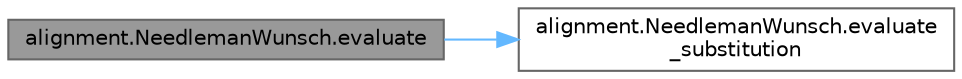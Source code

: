 digraph "alignment.NeedlemanWunsch.evaluate"
{
 // INTERACTIVE_SVG=YES
 // LATEX_PDF_SIZE
  bgcolor="transparent";
  edge [fontname=Helvetica,fontsize=10,labelfontname=Helvetica,labelfontsize=10];
  node [fontname=Helvetica,fontsize=10,shape=box,height=0.2,width=0.4];
  rankdir="LR";
  Node1 [id="Node000001",label="alignment.NeedlemanWunsch.evaluate",height=0.2,width=0.4,color="gray40", fillcolor="grey60", style="filled", fontcolor="black",tooltip="Calculate DP matrix cell score."];
  Node1 -> Node2 [id="edge1_Node000001_Node000002",color="steelblue1",style="solid",tooltip=" "];
  Node2 [id="Node000002",label="alignment.NeedlemanWunsch.evaluate\l_substitution",height=0.2,width=0.4,color="grey40", fillcolor="white", style="filled",URL="$d7/d42/classalignment_1_1_needleman_wunsch.html#aceb265d6b6880f5abfe0f659159473eb",tooltip="Calculate nucleotide substitution score."];
}
